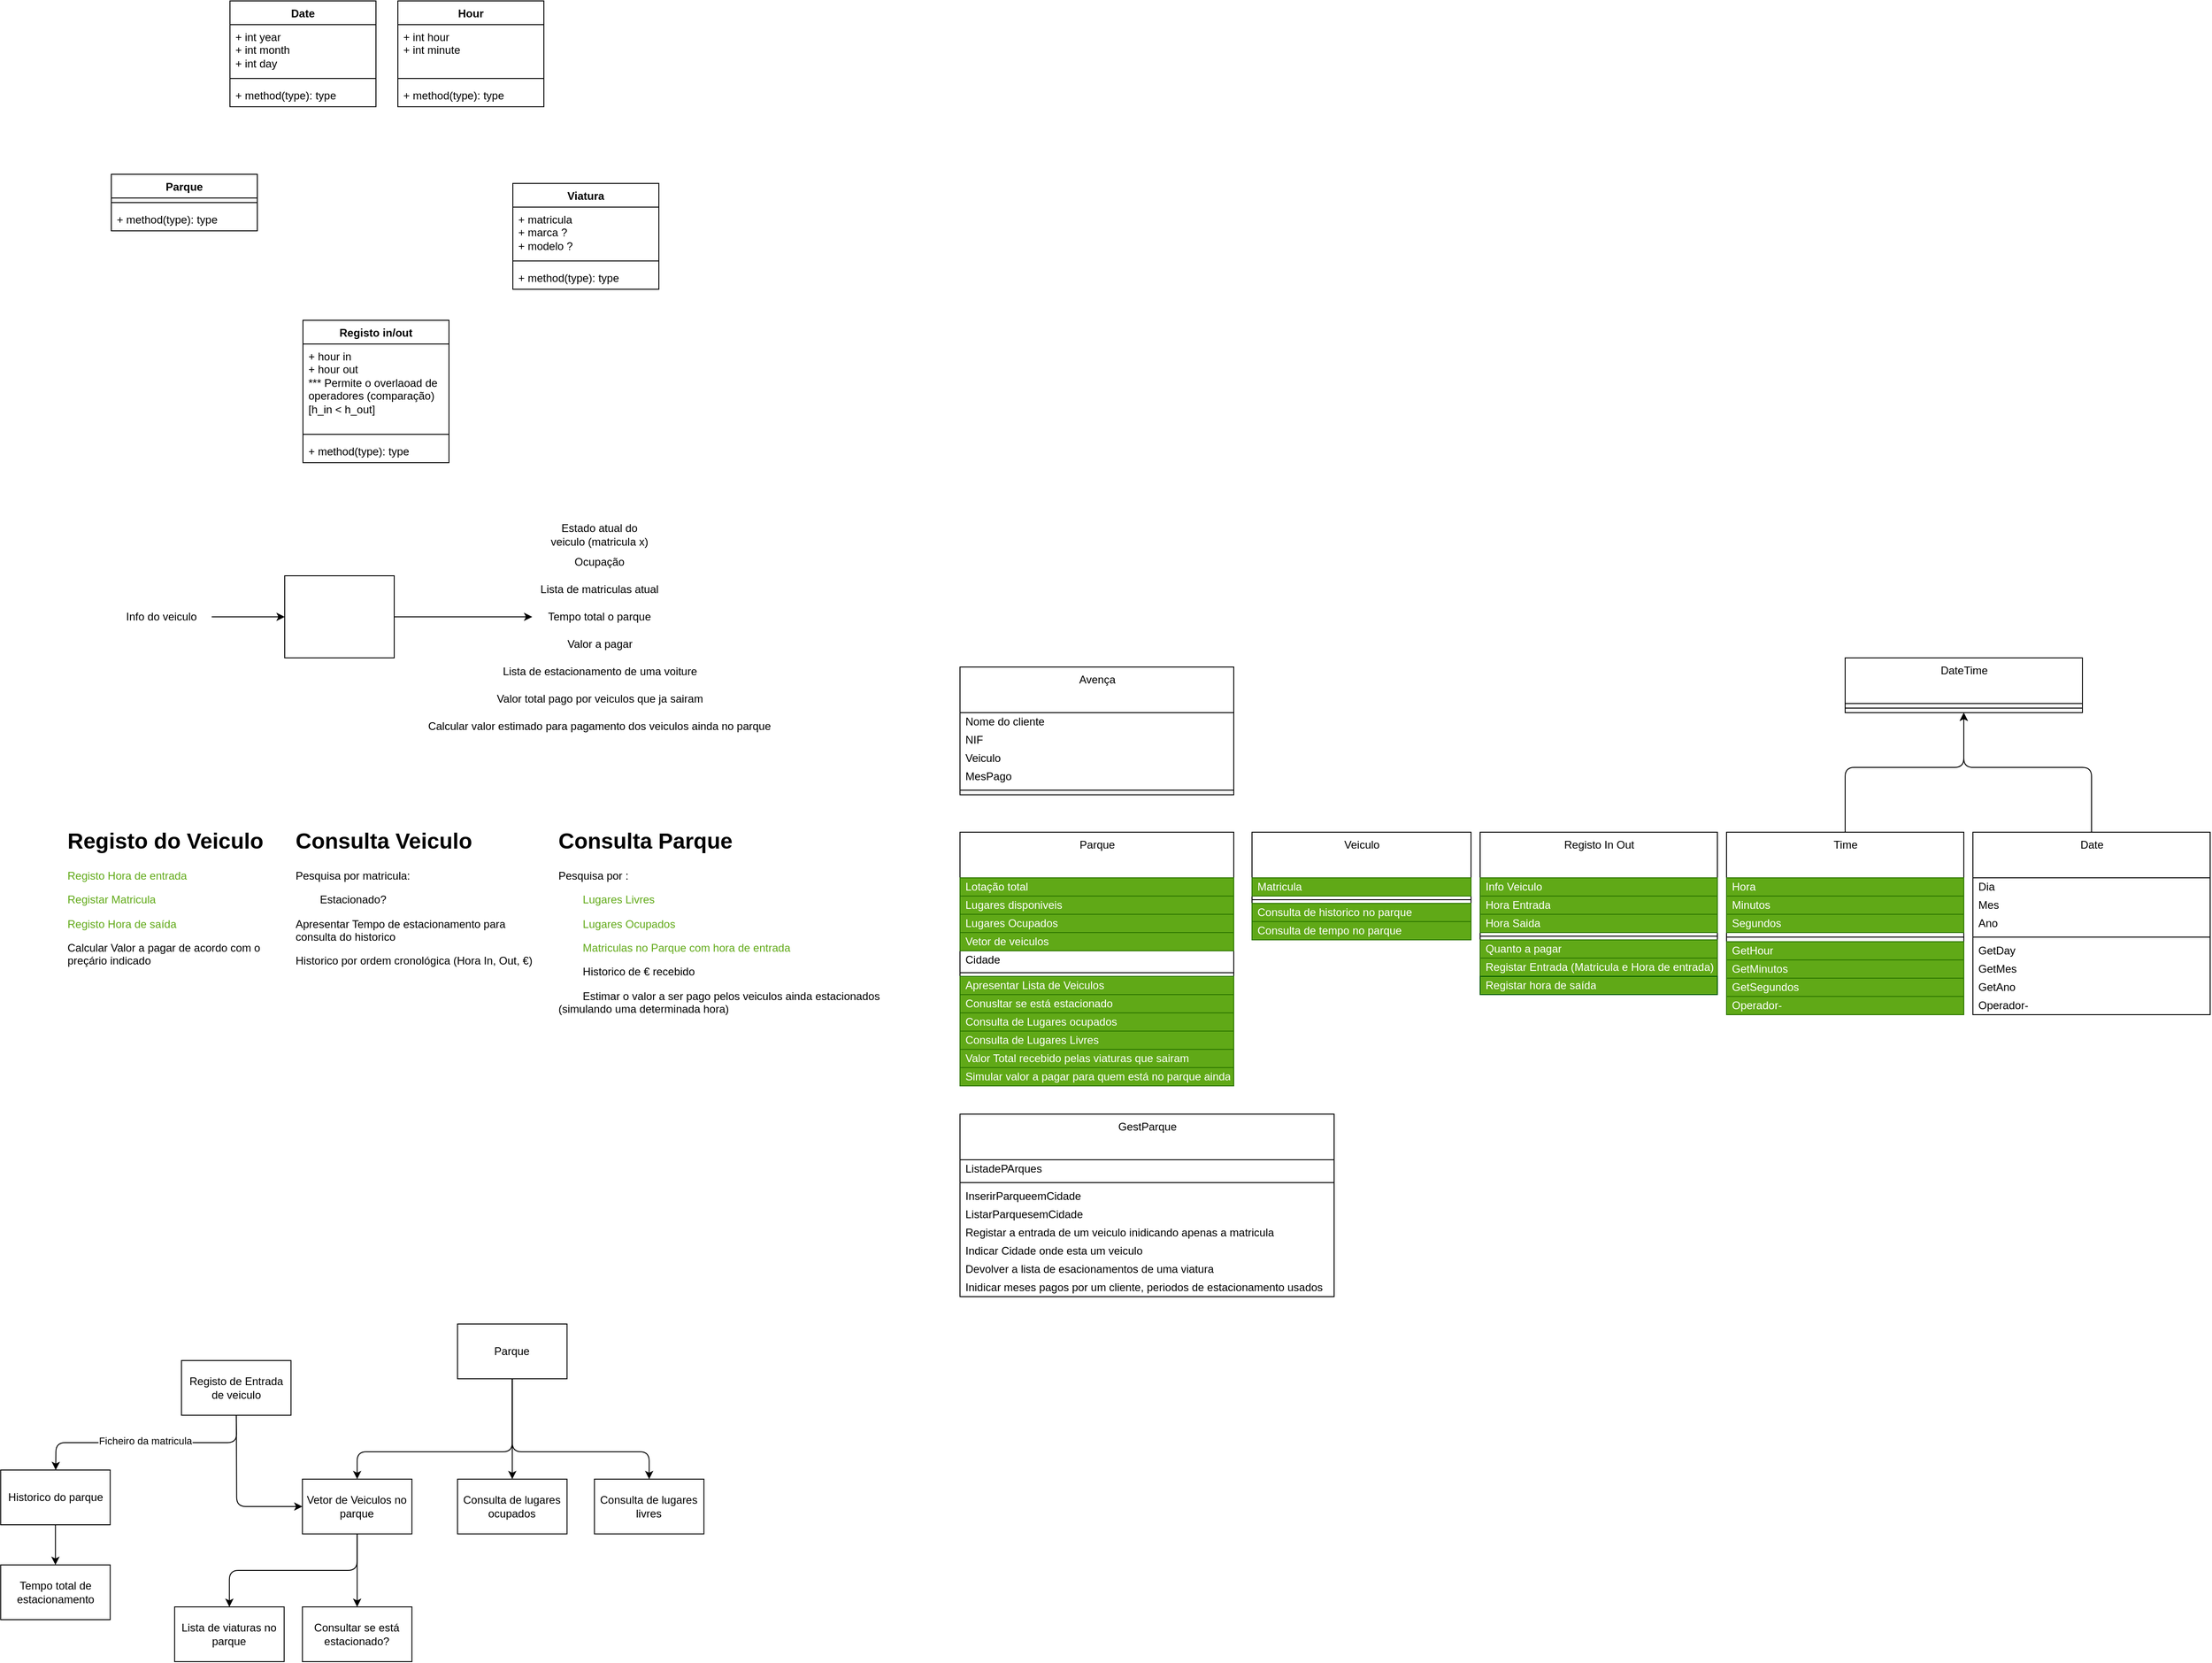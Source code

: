 <mxfile>
    <diagram name="Página-1" id="gu6o751cEPqCVZNXGPYs">
        <mxGraphModel dx="983" dy="749" grid="1" gridSize="10" guides="1" tooltips="1" connect="1" arrows="1" fold="1" page="1" pageScale="1" pageWidth="827" pageHeight="1169" math="0" shadow="0">
            <root>
                <mxCell id="0"/>
                <mxCell id="1" parent="0"/>
                <mxCell id="SOIMGezASYMjhafB1r7S-5" value="Date" style="swimlane;fontStyle=1;align=center;verticalAlign=top;childLayout=stackLayout;horizontal=1;startSize=26;horizontalStack=0;resizeParent=1;resizeParentMax=0;resizeLast=0;collapsible=1;marginBottom=0;whiteSpace=wrap;html=1;" parent="1" vertex="1">
                    <mxGeometry x="270" y="210" width="160" height="116" as="geometry"/>
                </mxCell>
                <mxCell id="SOIMGezASYMjhafB1r7S-6" value="+ int year&lt;div&gt;+ int month&lt;/div&gt;&lt;div&gt;+ int day&amp;nbsp;&lt;/div&gt;" style="text;strokeColor=none;fillColor=none;align=left;verticalAlign=top;spacingLeft=4;spacingRight=4;overflow=hidden;rotatable=0;points=[[0,0.5],[1,0.5]];portConstraint=eastwest;whiteSpace=wrap;html=1;" parent="SOIMGezASYMjhafB1r7S-5" vertex="1">
                    <mxGeometry y="26" width="160" height="54" as="geometry"/>
                </mxCell>
                <mxCell id="SOIMGezASYMjhafB1r7S-7" value="" style="line;strokeWidth=1;fillColor=none;align=left;verticalAlign=middle;spacingTop=-1;spacingLeft=3;spacingRight=3;rotatable=0;labelPosition=right;points=[];portConstraint=eastwest;strokeColor=inherit;" parent="SOIMGezASYMjhafB1r7S-5" vertex="1">
                    <mxGeometry y="80" width="160" height="10" as="geometry"/>
                </mxCell>
                <mxCell id="SOIMGezASYMjhafB1r7S-8" value="+ method(type): type" style="text;strokeColor=none;fillColor=none;align=left;verticalAlign=top;spacingLeft=4;spacingRight=4;overflow=hidden;rotatable=0;points=[[0,0.5],[1,0.5]];portConstraint=eastwest;whiteSpace=wrap;html=1;" parent="SOIMGezASYMjhafB1r7S-5" vertex="1">
                    <mxGeometry y="90" width="160" height="26" as="geometry"/>
                </mxCell>
                <mxCell id="SOIMGezASYMjhafB1r7S-13" value="Hour" style="swimlane;fontStyle=1;align=center;verticalAlign=top;childLayout=stackLayout;horizontal=1;startSize=26;horizontalStack=0;resizeParent=1;resizeParentMax=0;resizeLast=0;collapsible=1;marginBottom=0;whiteSpace=wrap;html=1;" parent="1" vertex="1">
                    <mxGeometry x="454" y="210" width="160" height="116" as="geometry"/>
                </mxCell>
                <mxCell id="SOIMGezASYMjhafB1r7S-14" value="+ int hour&lt;div&gt;+ int minute&lt;/div&gt;" style="text;strokeColor=none;fillColor=none;align=left;verticalAlign=top;spacingLeft=4;spacingRight=4;overflow=hidden;rotatable=0;points=[[0,0.5],[1,0.5]];portConstraint=eastwest;whiteSpace=wrap;html=1;" parent="SOIMGezASYMjhafB1r7S-13" vertex="1">
                    <mxGeometry y="26" width="160" height="54" as="geometry"/>
                </mxCell>
                <mxCell id="SOIMGezASYMjhafB1r7S-15" value="" style="line;strokeWidth=1;fillColor=none;align=left;verticalAlign=middle;spacingTop=-1;spacingLeft=3;spacingRight=3;rotatable=0;labelPosition=right;points=[];portConstraint=eastwest;strokeColor=inherit;" parent="SOIMGezASYMjhafB1r7S-13" vertex="1">
                    <mxGeometry y="80" width="160" height="10" as="geometry"/>
                </mxCell>
                <mxCell id="SOIMGezASYMjhafB1r7S-16" value="+ method(type): type" style="text;strokeColor=none;fillColor=none;align=left;verticalAlign=top;spacingLeft=4;spacingRight=4;overflow=hidden;rotatable=0;points=[[0,0.5],[1,0.5]];portConstraint=eastwest;whiteSpace=wrap;html=1;" parent="SOIMGezASYMjhafB1r7S-13" vertex="1">
                    <mxGeometry y="90" width="160" height="26" as="geometry"/>
                </mxCell>
                <mxCell id="SOIMGezASYMjhafB1r7S-17" value="Registo in/out" style="swimlane;fontStyle=1;align=center;verticalAlign=top;childLayout=stackLayout;horizontal=1;startSize=26;horizontalStack=0;resizeParent=1;resizeParentMax=0;resizeLast=0;collapsible=1;marginBottom=0;whiteSpace=wrap;html=1;" parent="1" vertex="1">
                    <mxGeometry x="350" y="560" width="160" height="156" as="geometry"/>
                </mxCell>
                <mxCell id="SOIMGezASYMjhafB1r7S-18" value="+ hour in&lt;div&gt;+ hour out&lt;/div&gt;&lt;div&gt;*** Permite o overlaoad de operadores (comparação)[h_in &amp;lt; h_out]&lt;/div&gt;" style="text;strokeColor=none;fillColor=none;align=left;verticalAlign=top;spacingLeft=4;spacingRight=4;overflow=hidden;rotatable=0;points=[[0,0.5],[1,0.5]];portConstraint=eastwest;whiteSpace=wrap;html=1;" parent="SOIMGezASYMjhafB1r7S-17" vertex="1">
                    <mxGeometry y="26" width="160" height="94" as="geometry"/>
                </mxCell>
                <mxCell id="SOIMGezASYMjhafB1r7S-19" value="" style="line;strokeWidth=1;fillColor=none;align=left;verticalAlign=middle;spacingTop=-1;spacingLeft=3;spacingRight=3;rotatable=0;labelPosition=right;points=[];portConstraint=eastwest;strokeColor=inherit;" parent="SOIMGezASYMjhafB1r7S-17" vertex="1">
                    <mxGeometry y="120" width="160" height="10" as="geometry"/>
                </mxCell>
                <mxCell id="SOIMGezASYMjhafB1r7S-20" value="+ method(type): type" style="text;strokeColor=none;fillColor=none;align=left;verticalAlign=top;spacingLeft=4;spacingRight=4;overflow=hidden;rotatable=0;points=[[0,0.5],[1,0.5]];portConstraint=eastwest;whiteSpace=wrap;html=1;" parent="SOIMGezASYMjhafB1r7S-17" vertex="1">
                    <mxGeometry y="130" width="160" height="26" as="geometry"/>
                </mxCell>
                <mxCell id="SOIMGezASYMjhafB1r7S-21" value="Parque" style="swimlane;fontStyle=1;align=center;verticalAlign=top;childLayout=stackLayout;horizontal=1;startSize=26;horizontalStack=0;resizeParent=1;resizeParentMax=0;resizeLast=0;collapsible=1;marginBottom=0;whiteSpace=wrap;html=1;" parent="1" vertex="1">
                    <mxGeometry x="140" y="400" width="160" height="62" as="geometry"/>
                </mxCell>
                <mxCell id="SOIMGezASYMjhafB1r7S-23" value="" style="line;strokeWidth=1;fillColor=none;align=left;verticalAlign=middle;spacingTop=-1;spacingLeft=3;spacingRight=3;rotatable=0;labelPosition=right;points=[];portConstraint=eastwest;strokeColor=inherit;" parent="SOIMGezASYMjhafB1r7S-21" vertex="1">
                    <mxGeometry y="26" width="160" height="10" as="geometry"/>
                </mxCell>
                <mxCell id="SOIMGezASYMjhafB1r7S-24" value="+ method(type): type" style="text;strokeColor=none;fillColor=none;align=left;verticalAlign=top;spacingLeft=4;spacingRight=4;overflow=hidden;rotatable=0;points=[[0,0.5],[1,0.5]];portConstraint=eastwest;whiteSpace=wrap;html=1;" parent="SOIMGezASYMjhafB1r7S-21" vertex="1">
                    <mxGeometry y="36" width="160" height="26" as="geometry"/>
                </mxCell>
                <mxCell id="SOIMGezASYMjhafB1r7S-25" value="Viatura" style="swimlane;fontStyle=1;align=center;verticalAlign=top;childLayout=stackLayout;horizontal=1;startSize=26;horizontalStack=0;resizeParent=1;resizeParentMax=0;resizeLast=0;collapsible=1;marginBottom=0;whiteSpace=wrap;html=1;" parent="1" vertex="1">
                    <mxGeometry x="580" y="410" width="160" height="116" as="geometry"/>
                </mxCell>
                <mxCell id="SOIMGezASYMjhafB1r7S-26" value="+ matricula&lt;div&gt;+ marca ?&amp;nbsp;&lt;/div&gt;&lt;div&gt;+ modelo ?&amp;nbsp;&lt;/div&gt;" style="text;strokeColor=none;fillColor=none;align=left;verticalAlign=top;spacingLeft=4;spacingRight=4;overflow=hidden;rotatable=0;points=[[0,0.5],[1,0.5]];portConstraint=eastwest;whiteSpace=wrap;html=1;" parent="SOIMGezASYMjhafB1r7S-25" vertex="1">
                    <mxGeometry y="26" width="160" height="54" as="geometry"/>
                </mxCell>
                <mxCell id="SOIMGezASYMjhafB1r7S-27" value="" style="line;strokeWidth=1;fillColor=none;align=left;verticalAlign=middle;spacingTop=-1;spacingLeft=3;spacingRight=3;rotatable=0;labelPosition=right;points=[];portConstraint=eastwest;strokeColor=inherit;" parent="SOIMGezASYMjhafB1r7S-25" vertex="1">
                    <mxGeometry y="80" width="160" height="10" as="geometry"/>
                </mxCell>
                <mxCell id="SOIMGezASYMjhafB1r7S-28" value="+ method(type): type" style="text;strokeColor=none;fillColor=none;align=left;verticalAlign=top;spacingLeft=4;spacingRight=4;overflow=hidden;rotatable=0;points=[[0,0.5],[1,0.5]];portConstraint=eastwest;whiteSpace=wrap;html=1;" parent="SOIMGezASYMjhafB1r7S-25" vertex="1">
                    <mxGeometry y="90" width="160" height="26" as="geometry"/>
                </mxCell>
                <mxCell id="2" style="edgeStyle=orthogonalEdgeStyle;rounded=0;orthogonalLoop=1;jettySize=auto;html=1;entryX=0;entryY=0.5;entryDx=0;entryDy=0;exitX=1;exitY=0.5;exitDx=0;exitDy=0;" parent="1" source="3" target="9" edge="1">
                    <mxGeometry relative="1" as="geometry">
                        <Array as="points">
                            <mxPoint x="540" y="885"/>
                            <mxPoint x="540" y="885"/>
                        </Array>
                    </mxGeometry>
                </mxCell>
                <mxCell id="3" value="" style="rounded=0;whiteSpace=wrap;html=1;" parent="1" vertex="1">
                    <mxGeometry x="330" y="840" width="120" height="90" as="geometry"/>
                </mxCell>
                <mxCell id="4" value="Info do veiculo" style="text;html=1;align=center;verticalAlign=middle;whiteSpace=wrap;rounded=0;" parent="1" vertex="1">
                    <mxGeometry x="140" y="870" width="110" height="30" as="geometry"/>
                </mxCell>
                <mxCell id="5" style="edgeStyle=orthogonalEdgeStyle;rounded=0;orthogonalLoop=1;jettySize=auto;html=1;entryX=0;entryY=0.5;entryDx=0;entryDy=0;" parent="1" source="4" target="3" edge="1">
                    <mxGeometry relative="1" as="geometry">
                        <mxPoint x="280" y="745" as="targetPoint"/>
                    </mxGeometry>
                </mxCell>
                <mxCell id="6" value="Estado atual do veiculo (matricula x)" style="text;html=1;align=center;verticalAlign=middle;whiteSpace=wrap;rounded=0;" parent="1" vertex="1">
                    <mxGeometry x="620" y="780" width="110" height="30" as="geometry"/>
                </mxCell>
                <mxCell id="7" value="Ocupação" style="text;html=1;align=center;verticalAlign=middle;whiteSpace=wrap;rounded=0;" parent="1" vertex="1">
                    <mxGeometry x="620" y="810" width="110" height="30" as="geometry"/>
                </mxCell>
                <mxCell id="8" value="Lista de matriculas atual" style="text;html=1;align=center;verticalAlign=middle;whiteSpace=wrap;rounded=0;" parent="1" vertex="1">
                    <mxGeometry x="601.23" y="840" width="147.5" height="30" as="geometry"/>
                </mxCell>
                <mxCell id="9" value="Tempo total o parque" style="text;html=1;align=center;verticalAlign=middle;whiteSpace=wrap;rounded=0;" parent="1" vertex="1">
                    <mxGeometry x="601.25" y="870" width="147.5" height="30" as="geometry"/>
                </mxCell>
                <mxCell id="10" value="Valor a pagar" style="text;html=1;align=center;verticalAlign=middle;whiteSpace=wrap;rounded=0;" parent="1" vertex="1">
                    <mxGeometry x="627.5" y="900" width="95" height="30" as="geometry"/>
                </mxCell>
                <mxCell id="11" value="Lista de estacionamento de uma voiture" style="text;html=1;align=center;verticalAlign=middle;whiteSpace=wrap;rounded=0;" parent="1" vertex="1">
                    <mxGeometry x="565.61" y="930" width="218.75" height="30" as="geometry"/>
                </mxCell>
                <mxCell id="12" value="Valor total pago por veiculos que ja sairam" style="text;html=1;align=center;verticalAlign=middle;whiteSpace=wrap;rounded=0;" parent="1" vertex="1">
                    <mxGeometry x="560.62" y="960" width="228.75" height="30" as="geometry"/>
                </mxCell>
                <mxCell id="13" value="Calcular valor estimado para pagamento dos veiculos ainda no parque" style="text;html=1;align=center;verticalAlign=middle;whiteSpace=wrap;rounded=0;" parent="1" vertex="1">
                    <mxGeometry x="455" y="990" width="440" height="30" as="geometry"/>
                </mxCell>
                <mxCell id="14" value="&lt;h1 style=&quot;margin-top: 0px;&quot;&gt;Registo do Veiculo&lt;/h1&gt;&lt;p&gt;&lt;font color=&quot;#60a917&quot;&gt;Registo Hora de entrada&amp;nbsp;&lt;/font&gt;&lt;/p&gt;&lt;p&gt;&lt;font color=&quot;#60a917&quot;&gt;Registar Matricula&lt;/font&gt;&lt;/p&gt;&lt;p&gt;&lt;font color=&quot;#60a917&quot;&gt;Registo Hora de saída&lt;/font&gt;&lt;/p&gt;&lt;p&gt;Calcular Valor a pagar de acordo com o preçário indicado&lt;/p&gt;&lt;p&gt;&lt;br&gt;&lt;/p&gt;" style="text;html=1;whiteSpace=wrap;overflow=hidden;rounded=0;" parent="1" vertex="1">
                    <mxGeometry x="90" y="1110" width="240" height="240" as="geometry"/>
                </mxCell>
                <mxCell id="15" value="&lt;h1 style=&quot;margin-top: 0px;&quot;&gt;Consulta Veiculo&lt;/h1&gt;&lt;p&gt;Pesquisa por matricula:&lt;/p&gt;&lt;p&gt;&lt;span style=&quot;white-space: pre;&quot;&gt;&#9;&lt;/span&gt;Estacionado?&amp;nbsp;&lt;br&gt;&lt;/p&gt;&lt;p&gt;Apresentar Tempo de estacionamento p&lt;span style=&quot;background-color: initial;&quot;&gt;ara consulta do historico&lt;/span&gt;&lt;/p&gt;&lt;p&gt;Historico por ordem cronológica (Hora In, Out, €)&lt;/p&gt;" style="text;html=1;whiteSpace=wrap;overflow=hidden;rounded=0;" parent="1" vertex="1">
                    <mxGeometry x="340" y="1110" width="266" height="240" as="geometry"/>
                </mxCell>
                <mxCell id="16" value="&lt;h1 style=&quot;margin-top: 0px;&quot;&gt;Consulta Parque&lt;/h1&gt;&lt;p&gt;Pesquisa por :&lt;/p&gt;&lt;p&gt;&lt;span style=&quot;white-space: pre;&quot;&gt;&#9;&lt;/span&gt;&lt;font color=&quot;#60a917&quot;&gt;Lugares Livres&amp;nbsp;&lt;/font&gt;&lt;/p&gt;&lt;p&gt;&lt;font color=&quot;#60a917&quot;&gt;&lt;span style=&quot;background-color: initial; white-space: pre;&quot;&gt;&#9;&lt;/span&gt;&lt;span style=&quot;background-color: initial;&quot;&gt;Lugares Ocupados&amp;nbsp;&lt;/span&gt;&lt;/font&gt;&lt;/p&gt;&lt;p&gt;&lt;font color=&quot;#60a917&quot;&gt;&lt;span style=&quot;white-space: pre;&quot;&gt;&#9;&lt;/span&gt;Matriculas no Parque com hora de entrada&lt;/font&gt;&lt;br&gt;&lt;/p&gt;&lt;p&gt;&lt;span style=&quot;white-space: pre;&quot;&gt;&#9;&lt;/span&gt;Historico de € recebido&lt;br&gt;&lt;/p&gt;&lt;p&gt;&lt;span style=&quot;white-space: pre;&quot;&gt;&#9;&lt;/span&gt;Estimar o valor a ser pago pelos veiculos ainda estacionados (simulando uma determinada hora)&lt;br&gt;&lt;/p&gt;" style="text;html=1;whiteSpace=wrap;overflow=hidden;rounded=0;" parent="1" vertex="1">
                    <mxGeometry x="627.5" y="1110" width="360" height="240" as="geometry"/>
                </mxCell>
                <mxCell id="21" value="" style="edgeStyle=none;html=1;exitX=0.5;exitY=1;exitDx=0;exitDy=0;" parent="1" source="17" target="20" edge="1">
                    <mxGeometry relative="1" as="geometry">
                        <Array as="points">
                            <mxPoint x="277.37" y="1790"/>
                            <mxPoint x="79.37" y="1790"/>
                        </Array>
                    </mxGeometry>
                </mxCell>
                <mxCell id="29" value="Ficheiro da matricula" style="edgeLabel;html=1;align=center;verticalAlign=middle;resizable=0;points=[];" parent="21" vertex="1" connectable="0">
                    <mxGeometry x="0.194" y="-2" relative="1" as="geometry">
                        <mxPoint x="23" as="offset"/>
                    </mxGeometry>
                </mxCell>
                <mxCell id="37" style="edgeStyle=none;html=1;entryX=0;entryY=0.5;entryDx=0;entryDy=0;" parent="1" source="17" target="18" edge="1">
                    <mxGeometry relative="1" as="geometry">
                        <Array as="points">
                            <mxPoint x="277.37" y="1860"/>
                        </Array>
                    </mxGeometry>
                </mxCell>
                <mxCell id="17" value="Registo de Entrada de veiculo" style="rounded=0;whiteSpace=wrap;html=1;" parent="1" vertex="1">
                    <mxGeometry x="216.87" y="1700" width="120" height="60" as="geometry"/>
                </mxCell>
                <mxCell id="23" value="" style="edgeStyle=none;html=1;" parent="1" source="18" target="22" edge="1">
                    <mxGeometry relative="1" as="geometry"/>
                </mxCell>
                <mxCell id="34" style="edgeStyle=none;html=1;" parent="1" source="18" target="35" edge="1">
                    <mxGeometry relative="1" as="geometry">
                        <mxPoint x="269.37" y="1970" as="targetPoint"/>
                        <Array as="points">
                            <mxPoint x="409.37" y="1930"/>
                            <mxPoint x="269.37" y="1930"/>
                        </Array>
                    </mxGeometry>
                </mxCell>
                <mxCell id="18" value="Vetor de Veiculos no parque" style="rounded=0;whiteSpace=wrap;html=1;" parent="1" vertex="1">
                    <mxGeometry x="349.37" y="1830" width="120" height="60" as="geometry"/>
                </mxCell>
                <mxCell id="25" value="" style="edgeStyle=none;html=1;" parent="1" source="20" target="24" edge="1">
                    <mxGeometry relative="1" as="geometry"/>
                </mxCell>
                <mxCell id="20" value="Historico do parque" style="whiteSpace=wrap;html=1;rounded=0;" parent="1" vertex="1">
                    <mxGeometry x="18.74" y="1820" width="120" height="60" as="geometry"/>
                </mxCell>
                <mxCell id="22" value="Consultar se está estacionado?" style="whiteSpace=wrap;html=1;rounded=0;" parent="1" vertex="1">
                    <mxGeometry x="349.37" y="1970" width="120" height="60" as="geometry"/>
                </mxCell>
                <mxCell id="24" value="Tempo total de estacionamento" style="whiteSpace=wrap;html=1;rounded=0;" parent="1" vertex="1">
                    <mxGeometry x="18.74" y="1924" width="120" height="60" as="geometry"/>
                </mxCell>
                <mxCell id="31" value="" style="edgeStyle=none;html=1;" parent="1" source="26" target="30" edge="1">
                    <mxGeometry relative="1" as="geometry"/>
                </mxCell>
                <mxCell id="32" style="edgeStyle=none;html=1;" parent="1" source="26" target="33" edge="1">
                    <mxGeometry relative="1" as="geometry">
                        <mxPoint x="729.37" y="1830" as="targetPoint"/>
                        <Array as="points">
                            <mxPoint x="579.37" y="1800"/>
                            <mxPoint x="729.37" y="1800"/>
                        </Array>
                    </mxGeometry>
                </mxCell>
                <mxCell id="36" style="edgeStyle=none;html=1;entryX=0.5;entryY=0;entryDx=0;entryDy=0;" parent="1" source="26" target="18" edge="1">
                    <mxGeometry relative="1" as="geometry">
                        <Array as="points">
                            <mxPoint x="579.37" y="1800"/>
                            <mxPoint x="409.37" y="1800"/>
                        </Array>
                    </mxGeometry>
                </mxCell>
                <mxCell id="26" value="Parque" style="whiteSpace=wrap;html=1;rounded=0;" parent="1" vertex="1">
                    <mxGeometry x="519.37" y="1660" width="120" height="60" as="geometry"/>
                </mxCell>
                <mxCell id="30" value="Consulta de lugares ocupados" style="whiteSpace=wrap;html=1;rounded=0;" parent="1" vertex="1">
                    <mxGeometry x="519.37" y="1830" width="120" height="60" as="geometry"/>
                </mxCell>
                <mxCell id="33" value="Consulta de lugares livres" style="rounded=0;whiteSpace=wrap;html=1;" parent="1" vertex="1">
                    <mxGeometry x="669.37" y="1830" width="120" height="60" as="geometry"/>
                </mxCell>
                <mxCell id="35" value="Lista de viaturas no parque" style="rounded=0;whiteSpace=wrap;html=1;" parent="1" vertex="1">
                    <mxGeometry x="209.37" y="1970" width="120" height="60" as="geometry"/>
                </mxCell>
                <mxCell id="43" value="Parque" style="swimlane;fontStyle=0;align=center;verticalAlign=top;childLayout=stackLayout;horizontal=1;startSize=50;horizontalStack=0;resizeParent=1;resizeParentMax=0;resizeLast=0;collapsible=0;marginBottom=0;html=1;" parent="1" vertex="1">
                    <mxGeometry x="1070" y="1121" width="300" height="278" as="geometry"/>
                </mxCell>
                <mxCell id="44" value="&lt;font&gt;Lotação total&lt;/font&gt;" style="text;html=1;strokeColor=#2D7600;fillColor=#60a917;align=left;verticalAlign=middle;spacingLeft=4;spacingRight=4;overflow=hidden;rotatable=0;points=[[0,0.5],[1,0.5]];portConstraint=eastwest;fontColor=#ffffff;" parent="43" vertex="1">
                    <mxGeometry y="50" width="300" height="20" as="geometry"/>
                </mxCell>
                <mxCell id="45" value="&lt;font&gt;Lugares disponiveis&lt;/font&gt;" style="text;html=1;strokeColor=#2D7600;fillColor=#60a917;align=left;verticalAlign=middle;spacingLeft=4;spacingRight=4;overflow=hidden;rotatable=0;points=[[0,0.5],[1,0.5]];portConstraint=eastwest;fontColor=#ffffff;" parent="43" vertex="1">
                    <mxGeometry y="70" width="300" height="20" as="geometry"/>
                </mxCell>
                <mxCell id="46" value="&lt;font&gt;Lugares Ocupados&lt;/font&gt;" style="text;html=1;strokeColor=#2D7600;fillColor=#60a917;align=left;verticalAlign=middle;spacingLeft=4;spacingRight=4;overflow=hidden;rotatable=0;points=[[0,0.5],[1,0.5]];portConstraint=eastwest;fontColor=#ffffff;" parent="43" vertex="1">
                    <mxGeometry y="90" width="300" height="20" as="geometry"/>
                </mxCell>
                <mxCell id="47" value="&lt;font&gt;Vetor de veiculos&lt;/font&gt;" style="text;html=1;strokeColor=#2D7600;fillColor=#60a917;align=left;verticalAlign=middle;spacingLeft=4;spacingRight=4;overflow=hidden;rotatable=0;points=[[0,0.5],[1,0.5]];portConstraint=eastwest;fontColor=#ffffff;" parent="43" vertex="1">
                    <mxGeometry y="110" width="300" height="20" as="geometry"/>
                </mxCell>
                <mxCell id="126" value="&lt;font&gt;Cidade&lt;/font&gt;" style="text;html=1;align=left;verticalAlign=middle;spacingLeft=4;spacingRight=4;overflow=hidden;rotatable=0;points=[[0,0.5],[1,0.5]];portConstraint=eastwest;" vertex="1" parent="43">
                    <mxGeometry y="130" width="300" height="20" as="geometry"/>
                </mxCell>
                <mxCell id="48" value="" style="line;strokeWidth=1;fillColor=none;align=left;verticalAlign=middle;spacingTop=-1;spacingLeft=3;spacingRight=3;rotatable=0;labelPosition=right;points=[];portConstraint=eastwest;" parent="43" vertex="1">
                    <mxGeometry y="150" width="300" height="8" as="geometry"/>
                </mxCell>
                <mxCell id="50" value="Apresentar Lista de Veiculos" style="text;html=1;strokeColor=#2D7600;fillColor=#60a917;align=left;verticalAlign=middle;spacingLeft=4;spacingRight=4;overflow=hidden;rotatable=0;points=[[0,0.5],[1,0.5]];portConstraint=eastwest;fontColor=#ffffff;" parent="43" vertex="1">
                    <mxGeometry y="158" width="300" height="20" as="geometry"/>
                </mxCell>
                <mxCell id="51" value="&lt;font color=&quot;#ffffff&quot;&gt;Conusltar se está estacionado&lt;/font&gt;" style="text;html=1;strokeColor=#2D7600;fillColor=#60a917;align=left;verticalAlign=middle;spacingLeft=4;spacingRight=4;overflow=hidden;rotatable=0;points=[[0,0.5],[1,0.5]];portConstraint=eastwest;fontColor=#ffffff;" parent="43" vertex="1">
                    <mxGeometry y="178" width="300" height="20" as="geometry"/>
                </mxCell>
                <mxCell id="52" value="&lt;font&gt;Consulta de Lugares ocupados&lt;/font&gt;" style="text;html=1;strokeColor=#2D7600;fillColor=#60a917;align=left;verticalAlign=middle;spacingLeft=4;spacingRight=4;overflow=hidden;rotatable=0;points=[[0,0.5],[1,0.5]];portConstraint=eastwest;fontColor=#FFFFFF;" parent="43" vertex="1">
                    <mxGeometry y="198" width="300" height="20" as="geometry"/>
                </mxCell>
                <mxCell id="53" value="&lt;font&gt;Consulta de Lugares Livres&lt;/font&gt;" style="text;html=1;strokeColor=#2D7600;fillColor=#60a917;align=left;verticalAlign=middle;spacingLeft=4;spacingRight=4;overflow=hidden;rotatable=0;points=[[0,0.5],[1,0.5]];portConstraint=eastwest;fontColor=#FFFFFF;" parent="43" vertex="1">
                    <mxGeometry y="218" width="300" height="20" as="geometry"/>
                </mxCell>
                <mxCell id="79" value="Valor Total recebido pelas viaturas que sairam" style="text;html=1;strokeColor=#2D7600;fillColor=#60a917;align=left;verticalAlign=middle;spacingLeft=4;spacingRight=4;overflow=hidden;rotatable=0;points=[[0,0.5],[1,0.5]];portConstraint=eastwest;fontColor=#ffffff;" parent="43" vertex="1">
                    <mxGeometry y="238" width="300" height="20" as="geometry"/>
                </mxCell>
                <mxCell id="109" value="Simular valor a pagar para quem está no parque ainda" style="text;html=1;strokeColor=#2D7600;fillColor=#60a917;align=left;verticalAlign=middle;spacingLeft=4;spacingRight=4;overflow=hidden;rotatable=0;points=[[0,0.5],[1,0.5]];portConstraint=eastwest;fontColor=#ffffff;" parent="43" vertex="1">
                    <mxGeometry y="258" width="300" height="20" as="geometry"/>
                </mxCell>
                <mxCell id="54" value="Veiculo" style="swimlane;fontStyle=0;align=center;verticalAlign=top;childLayout=stackLayout;horizontal=1;startSize=50;horizontalStack=0;resizeParent=1;resizeParentMax=0;resizeLast=0;collapsible=0;marginBottom=0;html=1;" parent="1" vertex="1">
                    <mxGeometry x="1390" y="1121" width="240" height="118" as="geometry"/>
                </mxCell>
                <mxCell id="55" value="Matricula" style="text;html=1;strokeColor=#2D7600;fillColor=#60a917;align=left;verticalAlign=middle;spacingLeft=4;spacingRight=4;overflow=hidden;rotatable=0;points=[[0,0.5],[1,0.5]];portConstraint=eastwest;fontColor=#ffffff;" parent="54" vertex="1">
                    <mxGeometry y="50" width="240" height="20" as="geometry"/>
                </mxCell>
                <mxCell id="59" value="" style="line;strokeWidth=1;fillColor=none;align=left;verticalAlign=middle;spacingTop=-1;spacingLeft=3;spacingRight=3;rotatable=0;labelPosition=right;points=[];portConstraint=eastwest;" parent="54" vertex="1">
                    <mxGeometry y="70" width="240" height="8" as="geometry"/>
                </mxCell>
                <mxCell id="60" value="Consulta de historico no parque&amp;nbsp;" style="text;html=1;strokeColor=#2D7600;fillColor=#60a917;align=left;verticalAlign=middle;spacingLeft=4;spacingRight=4;overflow=hidden;rotatable=0;points=[[0,0.5],[1,0.5]];portConstraint=eastwest;fontColor=#ffffff;" parent="54" vertex="1">
                    <mxGeometry y="78" width="240" height="20" as="geometry"/>
                </mxCell>
                <mxCell id="78" value="Consulta de tempo no parque&amp;nbsp;" style="text;html=1;strokeColor=#2D7600;fillColor=#60a917;align=left;verticalAlign=middle;spacingLeft=4;spacingRight=4;overflow=hidden;rotatable=0;points=[[0,0.5],[1,0.5]];portConstraint=eastwest;fontColor=#ffffff;" parent="54" vertex="1">
                    <mxGeometry y="98" width="240" height="20" as="geometry"/>
                </mxCell>
                <mxCell id="64" value="Registo In Out" style="swimlane;fontStyle=0;align=center;verticalAlign=top;childLayout=stackLayout;horizontal=1;startSize=50;horizontalStack=0;resizeParent=1;resizeParentMax=0;resizeLast=0;collapsible=0;marginBottom=0;html=1;" parent="1" vertex="1">
                    <mxGeometry x="1640" y="1121" width="260" height="178" as="geometry"/>
                </mxCell>
                <mxCell id="74" value="Info Veiculo" style="text;html=1;strokeColor=#2D7600;fillColor=#60a917;align=left;verticalAlign=middle;spacingLeft=4;spacingRight=4;overflow=hidden;rotatable=0;points=[[0,0.5],[1,0.5]];portConstraint=eastwest;fontColor=#ffffff;" parent="64" vertex="1">
                    <mxGeometry y="50" width="260" height="20" as="geometry"/>
                </mxCell>
                <mxCell id="75" value="Hora Entrada&lt;span style=&quot;color: rgba(0, 0, 0, 0); font-family: monospace; font-size: 0px;&quot;&gt;%3CmxGraphModel%3E%3Croot%3E%3CmxCell%20id%3D%220%22%2F%3E%3CmxCell%20id%3D%221%22%20parent%3D%220%22%2F%3E%3CmxCell%20id%3D%222%22%20value%3D%22Info%20Veiculo%22%20style%3D%22text%3Bhtml%3D1%3BstrokeColor%3Dnone%3BfillColor%3Dnone%3Balign%3Dleft%3BverticalAlign%3Dmiddle%3BspacingLeft%3D4%3BspacingRight%3D4%3Boverflow%3Dhidden%3Brotatable%3D0%3Bpoints%3D%5B%5B0%2C0.5%5D%2C%5B1%2C0.5%5D%5D%3BportConstraint%3Deastwest%3B%22%20vertex%3D%221%22%20parent%3D%221%22%3E%3CmxGeometry%20x%3D%221550%22%20y%3D%221171%22%20width%3D%22260%22%20height%3D%2220%22%20as%3D%22geometry%22%2F%3E%3C%2FmxCell%3E%3C%2Froot%3E%3C%2FmxGraphModel%3E&lt;/span&gt;" style="text;html=1;strokeColor=#2D7600;fillColor=#60a917;align=left;verticalAlign=middle;spacingLeft=4;spacingRight=4;overflow=hidden;rotatable=0;points=[[0,0.5],[1,0.5]];portConstraint=eastwest;fontColor=#ffffff;" parent="64" vertex="1">
                    <mxGeometry y="70" width="260" height="20" as="geometry"/>
                </mxCell>
                <mxCell id="76" value="Hora Saida" style="text;html=1;strokeColor=#2D7600;fillColor=#60a917;align=left;verticalAlign=middle;spacingLeft=4;spacingRight=4;overflow=hidden;rotatable=0;points=[[0,0.5],[1,0.5]];portConstraint=eastwest;fontColor=#ffffff;" parent="64" vertex="1">
                    <mxGeometry y="90" width="260" height="20" as="geometry"/>
                </mxCell>
                <mxCell id="66" value="" style="line;strokeWidth=1;fillColor=none;align=left;verticalAlign=middle;spacingTop=-1;spacingLeft=3;spacingRight=3;rotatable=0;labelPosition=right;points=[];portConstraint=eastwest;" parent="64" vertex="1">
                    <mxGeometry y="110" width="260" height="8" as="geometry"/>
                </mxCell>
                <mxCell id="69" value="Quanto a pagar" style="text;html=1;strokeColor=#2D7600;fillColor=#60a917;align=left;verticalAlign=middle;spacingLeft=4;spacingRight=4;overflow=hidden;rotatable=0;points=[[0,0.5],[1,0.5]];portConstraint=eastwest;fontColor=#ffffff;" parent="64" vertex="1">
                    <mxGeometry y="118" width="260" height="20" as="geometry"/>
                </mxCell>
                <mxCell id="71" value="&lt;font&gt;Registar Entrada (Matricula e Hora de entrada)&lt;/font&gt;" style="text;html=1;strokeColor=#2D7600;fillColor=#60a917;align=left;verticalAlign=middle;spacingLeft=4;spacingRight=4;overflow=hidden;rotatable=0;points=[[0,0.5],[1,0.5]];portConstraint=eastwest;fontColor=#FFFFFF;" parent="64" vertex="1">
                    <mxGeometry y="138" width="260" height="20" as="geometry"/>
                </mxCell>
                <mxCell id="70" value="&lt;font&gt;Registar hora de saída&lt;/font&gt;" style="text;html=1;strokeColor=#005700;fillColor=#60A917;align=left;verticalAlign=middle;spacingLeft=4;spacingRight=4;overflow=hidden;rotatable=0;points=[[0,0.5],[1,0.5]];portConstraint=eastwest;fontColor=#ffffff;" parent="64" vertex="1">
                    <mxGeometry y="158" width="260" height="20" as="geometry"/>
                </mxCell>
                <mxCell id="144" style="edgeStyle=none;html=1;entryX=0.5;entryY=1;entryDx=0;entryDy=0;" edge="1" parent="1" source="80" target="115">
                    <mxGeometry relative="1" as="geometry">
                        <Array as="points">
                            <mxPoint x="2040" y="1050"/>
                            <mxPoint x="2170" y="1050"/>
                        </Array>
                    </mxGeometry>
                </mxCell>
                <mxCell id="80" value="Time" style="swimlane;fontStyle=0;align=center;verticalAlign=top;childLayout=stackLayout;horizontal=1;startSize=50;horizontalStack=0;resizeParent=1;resizeParentMax=0;resizeLast=0;collapsible=0;marginBottom=0;html=1;" parent="1" vertex="1">
                    <mxGeometry x="1910" y="1121" width="260" height="120" as="geometry"/>
                </mxCell>
                <mxCell id="89" value="Hora" style="text;html=1;strokeColor=#2D7600;fillColor=#60a917;align=left;verticalAlign=middle;spacingLeft=4;spacingRight=4;overflow=hidden;rotatable=0;points=[[0,0.5],[1,0.5]];portConstraint=eastwest;fontColor=#ffffff;" parent="80" vertex="1">
                    <mxGeometry y="50" width="260" height="20" as="geometry"/>
                </mxCell>
                <mxCell id="90" value="Minutos" style="text;html=1;strokeColor=#2D7600;fillColor=#60a917;align=left;verticalAlign=middle;spacingLeft=4;spacingRight=4;overflow=hidden;rotatable=0;points=[[0,0.5],[1,0.5]];portConstraint=eastwest;fontColor=#ffffff;" parent="80" vertex="1">
                    <mxGeometry y="70" width="260" height="20" as="geometry"/>
                </mxCell>
                <mxCell id="91" value="Segundos" style="text;html=1;strokeColor=#2D7600;fillColor=#60a917;align=left;verticalAlign=middle;spacingLeft=4;spacingRight=4;overflow=hidden;rotatable=0;points=[[0,0.5],[1,0.5]];portConstraint=eastwest;fontColor=#ffffff;" parent="80" vertex="1">
                    <mxGeometry y="90" width="260" height="20" as="geometry"/>
                </mxCell>
                <mxCell id="84" value="" style="line;strokeWidth=1;fillColor=none;align=left;verticalAlign=middle;spacingTop=-1;spacingLeft=3;spacingRight=3;rotatable=0;labelPosition=right;points=[];portConstraint=eastwest;" parent="80" vertex="1">
                    <mxGeometry y="110" width="260" height="10" as="geometry"/>
                </mxCell>
                <mxCell id="94" value="&lt;font&gt;Operador-&lt;/font&gt;" style="text;html=1;strokeColor=#2D7600;fillColor=#60a917;align=left;verticalAlign=middle;spacingLeft=4;spacingRight=4;overflow=hidden;rotatable=0;points=[[0,0.5],[1,0.5]];portConstraint=eastwest;fontColor=#FFFFFF;" parent="1" vertex="1">
                    <mxGeometry x="1910" y="1301" width="260" height="20" as="geometry"/>
                </mxCell>
                <mxCell id="95" value="&lt;font&gt;GetHour&lt;br&gt;&lt;/font&gt;" style="text;html=1;strokeColor=#2D7600;fillColor=#60a917;align=left;verticalAlign=middle;spacingLeft=4;spacingRight=4;overflow=hidden;rotatable=0;points=[[0,0.5],[1,0.5]];portConstraint=eastwest;fontColor=#FFFFFF;" parent="1" vertex="1">
                    <mxGeometry x="1910" y="1241" width="260" height="20" as="geometry"/>
                </mxCell>
                <mxCell id="96" value="&lt;font&gt;GetMinutos&lt;br&gt;&lt;/font&gt;" style="text;html=1;strokeColor=#2D7600;fillColor=#60a917;align=left;verticalAlign=middle;spacingLeft=4;spacingRight=4;overflow=hidden;rotatable=0;points=[[0,0.5],[1,0.5]];portConstraint=eastwest;fontColor=#FFFFFF;" parent="1" vertex="1">
                    <mxGeometry x="1910" y="1261" width="260" height="20" as="geometry"/>
                </mxCell>
                <mxCell id="97" value="&lt;font&gt;GetSegundos&lt;br&gt;&lt;/font&gt;" style="text;html=1;strokeColor=#2D7600;fillColor=#60a917;align=left;verticalAlign=middle;spacingLeft=4;spacingRight=4;overflow=hidden;rotatable=0;points=[[0,0.5],[1,0.5]];portConstraint=eastwest;fontColor=#FFFFFF;" parent="1" vertex="1">
                    <mxGeometry x="1910" y="1281" width="260" height="20" as="geometry"/>
                </mxCell>
                <mxCell id="143" style="edgeStyle=none;html=1;entryX=0.5;entryY=1;entryDx=0;entryDy=0;" edge="1" parent="1" source="110" target="115">
                    <mxGeometry relative="1" as="geometry">
                        <Array as="points">
                            <mxPoint x="2310" y="1050"/>
                            <mxPoint x="2170" y="1050"/>
                        </Array>
                    </mxGeometry>
                </mxCell>
                <mxCell id="110" value="Date" style="swimlane;fontStyle=0;align=center;verticalAlign=top;childLayout=stackLayout;horizontal=1;startSize=50;horizontalStack=0;resizeParent=1;resizeParentMax=0;resizeLast=0;collapsible=0;marginBottom=0;html=1;" vertex="1" parent="1">
                    <mxGeometry x="2180" y="1121" width="260" height="200" as="geometry"/>
                </mxCell>
                <mxCell id="113" value="Dia&lt;span style=&quot;color: rgba(0, 0, 0, 0); font-family: monospace; font-size: 0px;&quot;&gt;%3CmxGraphModel%3E%3Croot%3E%3CmxCell%20id%3D%220%22%2F%3E%3CmxCell%20id%3D%221%22%20parent%3D%220%22%2F%3E%3CmxCell%20id%3D%222%22%20value%3D%22Time%22%20style%3D%22swimlane%3BfontStyle%3D0%3Balign%3Dcenter%3BverticalAlign%3Dtop%3BchildLayout%3DstackLayout%3Bhorizontal%3D1%3BstartSize%3D50%3BhorizontalStack%3D0%3BresizeParent%3D1%3BresizeParentMax%3D0%3BresizeLast%3D0%3Bcollapsible%3D0%3BmarginBottom%3D0%3Bhtml%3D1%3B%22%20vertex%3D%221%22%20parent%3D%221%22%3E%3CmxGeometry%20x%3D%221910%22%20y%3D%221121%22%20width%3D%22260%22%20height%3D%22120%22%20as%3D%22geometry%22%2F%3E%3C%2FmxCell%3E%3CmxCell%20id%3D%223%22%20value%3D%22Hora%22%20style%3D%22text%3Bhtml%3D1%3BstrokeColor%3D%232D7600%3BfillColor%3D%2360a917%3Balign%3Dleft%3BverticalAlign%3Dmiddle%3BspacingLeft%3D4%3BspacingRight%3D4%3Boverflow%3Dhidden%3Brotatable%3D0%3Bpoints%3D%5B%5B0%2C0.5%5D%2C%5B1%2C0.5%5D%5D%3BportConstraint%3Deastwest%3BfontColor%3D%23ffffff%3B%22%20vertex%3D%221%22%20parent%3D%222%22%3E%3CmxGeometry%20y%3D%2250%22%20width%3D%22260%22%20height%3D%2220%22%20as%3D%22geometry%22%2F%3E%3C%2FmxCell%3E%3CmxCell%20id%3D%224%22%20value%3D%22Minutos%22%20style%3D%22text%3Bhtml%3D1%3BstrokeColor%3D%232D7600%3BfillColor%3D%2360a917%3Balign%3Dleft%3BverticalAlign%3Dmiddle%3BspacingLeft%3D4%3BspacingRight%3D4%3Boverflow%3Dhidden%3Brotatable%3D0%3Bpoints%3D%5B%5B0%2C0.5%5D%2C%5B1%2C0.5%5D%5D%3BportConstraint%3Deastwest%3BfontColor%3D%23ffffff%3B%22%20vertex%3D%221%22%20parent%3D%222%22%3E%3CmxGeometry%20y%3D%2270%22%20width%3D%22260%22%20height%3D%2220%22%20as%3D%22geometry%22%2F%3E%3C%2FmxCell%3E%3CmxCell%20id%3D%225%22%20value%3D%22Segundos%22%20style%3D%22text%3Bhtml%3D1%3BstrokeColor%3D%232D7600%3BfillColor%3D%2360a917%3Balign%3Dleft%3BverticalAlign%3Dmiddle%3BspacingLeft%3D4%3BspacingRight%3D4%3Boverflow%3Dhidden%3Brotatable%3D0%3Bpoints%3D%5B%5B0%2C0.5%5D%2C%5B1%2C0.5%5D%5D%3BportConstraint%3Deastwest%3BfontColor%3D%23ffffff%3B%22%20vertex%3D%221%22%20parent%3D%222%22%3E%3CmxGeometry%20y%3D%2290%22%20width%3D%22260%22%20height%3D%2220%22%20as%3D%22geometry%22%2F%3E%3C%2FmxCell%3E%3CmxCell%20id%3D%226%22%20value%3D%22%22%20style%3D%22line%3BstrokeWidth%3D1%3BfillColor%3Dnone%3Balign%3Dleft%3BverticalAlign%3Dmiddle%3BspacingTop%3D-1%3BspacingLeft%3D3%3BspacingRight%3D3%3Brotatable%3D0%3BlabelPosition%3Dright%3Bpoints%3D%5B%5D%3BportConstraint%3Deastwest%3B%22%20vertex%3D%221%22%20parent%3D%222%22%3E%3CmxGeometry%20y%3D%22110%22%20width%3D%22260%22%20height%3D%2210%22%20as%3D%22geometry%22%2F%3E%3C%2FmxCell%3E%3C%2Froot%3E%3C%2FmxGraphModel%3E&lt;/span&gt;" style="text;html=1;align=left;verticalAlign=middle;spacingLeft=4;spacingRight=4;overflow=hidden;rotatable=0;points=[[0,0.5],[1,0.5]];portConstraint=eastwest;" vertex="1" parent="110">
                    <mxGeometry y="50" width="260" height="20" as="geometry"/>
                </mxCell>
                <mxCell id="120" value="Mes" style="text;html=1;align=left;verticalAlign=middle;spacingLeft=4;spacingRight=4;overflow=hidden;rotatable=0;points=[[0,0.5],[1,0.5]];portConstraint=eastwest;" vertex="1" parent="110">
                    <mxGeometry y="70" width="260" height="20" as="geometry"/>
                </mxCell>
                <mxCell id="121" value="Ano" style="text;html=1;align=left;verticalAlign=middle;spacingLeft=4;spacingRight=4;overflow=hidden;rotatable=0;points=[[0,0.5],[1,0.5]];portConstraint=eastwest;" vertex="1" parent="110">
                    <mxGeometry y="90" width="260" height="20" as="geometry"/>
                </mxCell>
                <mxCell id="114" value="" style="line;strokeWidth=1;fillColor=none;align=left;verticalAlign=middle;spacingTop=-1;spacingLeft=3;spacingRight=3;rotatable=0;labelPosition=right;points=[];portConstraint=eastwest;" vertex="1" parent="110">
                    <mxGeometry y="110" width="260" height="10" as="geometry"/>
                </mxCell>
                <mxCell id="123" value="&lt;font&gt;GetDay&lt;br&gt;&lt;/font&gt;" style="text;html=1;align=left;verticalAlign=middle;spacingLeft=4;spacingRight=4;overflow=hidden;rotatable=0;points=[[0,0.5],[1,0.5]];portConstraint=eastwest;" vertex="1" parent="110">
                    <mxGeometry y="120" width="260" height="20" as="geometry"/>
                </mxCell>
                <mxCell id="124" value="&lt;font&gt;GetMes&lt;br&gt;&lt;/font&gt;" style="text;html=1;align=left;verticalAlign=middle;spacingLeft=4;spacingRight=4;overflow=hidden;rotatable=0;points=[[0,0.5],[1,0.5]];portConstraint=eastwest;" vertex="1" parent="110">
                    <mxGeometry y="140" width="260" height="20" as="geometry"/>
                </mxCell>
                <mxCell id="125" value="&lt;font&gt;GetAno&lt;br&gt;&lt;/font&gt;" style="text;html=1;align=left;verticalAlign=middle;spacingLeft=4;spacingRight=4;overflow=hidden;rotatable=0;points=[[0,0.5],[1,0.5]];portConstraint=eastwest;" vertex="1" parent="110">
                    <mxGeometry y="160" width="260" height="20" as="geometry"/>
                </mxCell>
                <mxCell id="122" value="&lt;font&gt;Operador-&lt;/font&gt;" style="text;html=1;align=left;verticalAlign=middle;spacingLeft=4;spacingRight=4;overflow=hidden;rotatable=0;points=[[0,0.5],[1,0.5]];portConstraint=eastwest;" vertex="1" parent="110">
                    <mxGeometry y="180" width="260" height="20" as="geometry"/>
                </mxCell>
                <mxCell id="115" value="DateTime" style="swimlane;fontStyle=0;align=center;verticalAlign=top;childLayout=stackLayout;horizontal=1;startSize=50;horizontalStack=0;resizeParent=1;resizeParentMax=0;resizeLast=0;collapsible=0;marginBottom=0;html=1;" vertex="1" parent="1">
                    <mxGeometry x="2040" y="930" width="260" height="60" as="geometry"/>
                </mxCell>
                <mxCell id="119" value="" style="line;strokeWidth=1;fillColor=none;align=left;verticalAlign=middle;spacingTop=-1;spacingLeft=3;spacingRight=3;rotatable=0;labelPosition=right;points=[];portConstraint=eastwest;" vertex="1" parent="115">
                    <mxGeometry y="50" width="260" height="10" as="geometry"/>
                </mxCell>
                <mxCell id="127" value="Avença" style="swimlane;fontStyle=0;align=center;verticalAlign=top;childLayout=stackLayout;horizontal=1;startSize=50;horizontalStack=0;resizeParent=1;resizeParentMax=0;resizeLast=0;collapsible=0;marginBottom=0;html=1;" vertex="1" parent="1">
                    <mxGeometry x="1070" y="940" width="300" height="140" as="geometry"/>
                </mxCell>
                <mxCell id="128" value="Nome do cliente" style="text;html=1;align=left;verticalAlign=middle;spacingLeft=4;spacingRight=4;overflow=hidden;rotatable=0;points=[[0,0.5],[1,0.5]];portConstraint=eastwest;" vertex="1" parent="127">
                    <mxGeometry y="50" width="300" height="20" as="geometry"/>
                </mxCell>
                <mxCell id="129" value="NIF" style="text;html=1;align=left;verticalAlign=middle;spacingLeft=4;spacingRight=4;overflow=hidden;rotatable=0;points=[[0,0.5],[1,0.5]];portConstraint=eastwest;" vertex="1" parent="127">
                    <mxGeometry y="70" width="300" height="20" as="geometry"/>
                </mxCell>
                <mxCell id="136" value="Veiculo" style="text;html=1;align=left;verticalAlign=middle;spacingLeft=4;spacingRight=4;overflow=hidden;rotatable=0;points=[[0,0.5],[1,0.5]];portConstraint=eastwest;" vertex="1" parent="127">
                    <mxGeometry y="90" width="300" height="20" as="geometry"/>
                </mxCell>
                <mxCell id="130" value="MesPago" style="text;html=1;align=left;verticalAlign=middle;spacingLeft=4;spacingRight=4;overflow=hidden;rotatable=0;points=[[0,0.5],[1,0.5]];portConstraint=eastwest;" vertex="1" parent="127">
                    <mxGeometry y="110" width="300" height="20" as="geometry"/>
                </mxCell>
                <mxCell id="131" value="" style="line;strokeWidth=1;fillColor=none;align=left;verticalAlign=middle;spacingTop=-1;spacingLeft=3;spacingRight=3;rotatable=0;labelPosition=right;points=[];portConstraint=eastwest;" vertex="1" parent="127">
                    <mxGeometry y="130" width="300" height="10" as="geometry"/>
                </mxCell>
                <mxCell id="137" value="GestParque" style="swimlane;fontStyle=0;align=center;verticalAlign=top;childLayout=stackLayout;horizontal=1;startSize=50;horizontalStack=0;resizeParent=1;resizeParentMax=0;resizeLast=0;collapsible=0;marginBottom=0;html=1;" vertex="1" parent="1">
                    <mxGeometry x="1070" y="1430" width="410" height="200" as="geometry"/>
                </mxCell>
                <mxCell id="138" value="ListadePArques" style="text;html=1;align=left;verticalAlign=middle;spacingLeft=4;spacingRight=4;overflow=hidden;rotatable=0;points=[[0,0.5],[1,0.5]];portConstraint=eastwest;" vertex="1" parent="137">
                    <mxGeometry y="50" width="410" height="20" as="geometry"/>
                </mxCell>
                <mxCell id="142" value="" style="line;strokeWidth=1;fillColor=none;align=left;verticalAlign=middle;spacingTop=-1;spacingLeft=3;spacingRight=3;rotatable=0;labelPosition=right;points=[];portConstraint=eastwest;" vertex="1" parent="137">
                    <mxGeometry y="70" width="410" height="10" as="geometry"/>
                </mxCell>
                <mxCell id="145" value="InserirParqueemCidade" style="text;html=1;align=left;verticalAlign=middle;spacingLeft=4;spacingRight=4;overflow=hidden;rotatable=0;points=[[0,0.5],[1,0.5]];portConstraint=eastwest;" vertex="1" parent="137">
                    <mxGeometry y="80" width="410" height="20" as="geometry"/>
                </mxCell>
                <mxCell id="146" value="ListarParquesemCidade" style="text;html=1;align=left;verticalAlign=middle;spacingLeft=4;spacingRight=4;overflow=hidden;rotatable=0;points=[[0,0.5],[1,0.5]];portConstraint=eastwest;" vertex="1" parent="137">
                    <mxGeometry y="100" width="410" height="20" as="geometry"/>
                </mxCell>
                <mxCell id="148" value="Registar a entrada de um veiculo inidicando apenas a matricula" style="text;html=1;align=left;verticalAlign=middle;spacingLeft=4;spacingRight=4;overflow=hidden;rotatable=0;points=[[0,0.5],[1,0.5]];portConstraint=eastwest;" vertex="1" parent="137">
                    <mxGeometry y="120" width="410" height="20" as="geometry"/>
                </mxCell>
                <mxCell id="147" value="Indicar Cidade onde esta um veiculo" style="text;html=1;align=left;verticalAlign=middle;spacingLeft=4;spacingRight=4;overflow=hidden;rotatable=0;points=[[0,0.5],[1,0.5]];portConstraint=eastwest;" vertex="1" parent="137">
                    <mxGeometry y="140" width="410" height="20" as="geometry"/>
                </mxCell>
                <mxCell id="149" value="Devolver a lista de esacionamentos de uma viatura" style="text;html=1;align=left;verticalAlign=middle;spacingLeft=4;spacingRight=4;overflow=hidden;rotatable=0;points=[[0,0.5],[1,0.5]];portConstraint=eastwest;" vertex="1" parent="137">
                    <mxGeometry y="160" width="410" height="20" as="geometry"/>
                </mxCell>
                <mxCell id="150" value="Inidicar meses pagos por um cliente, periodos de estacionamento usados" style="text;html=1;align=left;verticalAlign=middle;spacingLeft=4;spacingRight=4;overflow=hidden;rotatable=0;points=[[0,0.5],[1,0.5]];portConstraint=eastwest;" vertex="1" parent="137">
                    <mxGeometry y="180" width="410" height="20" as="geometry"/>
                </mxCell>
            </root>
        </mxGraphModel>
    </diagram>
</mxfile>